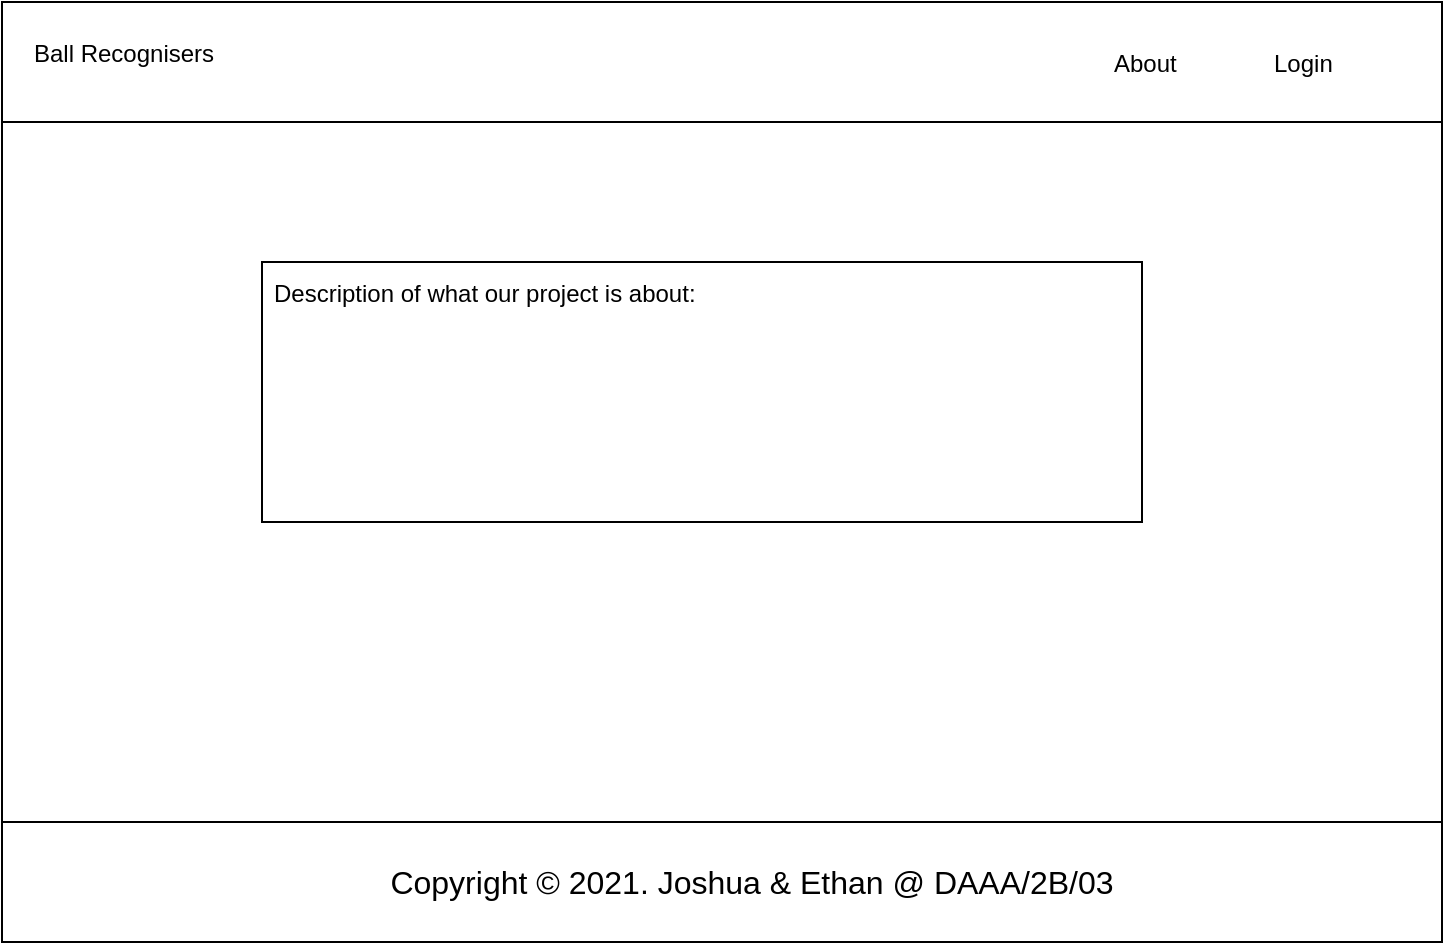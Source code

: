 <mxfile version="16.4.5" type="gitlab">
  <diagram id="i3_nHU3DD3lF7xoDMfsA" name="Page-1">
    <mxGraphModel dx="782" dy="468" grid="1" gridSize="10" guides="1" tooltips="1" connect="1" arrows="1" fold="1" page="1" pageScale="1" pageWidth="850" pageHeight="1100" math="0" shadow="0">
      <root>
        <mxCell id="0" />
        <mxCell id="1" parent="0" />
        <mxCell id="5FxgzG87OndFt6VdIlo1-1" value="" style="rounded=0;whiteSpace=wrap;html=1;" vertex="1" parent="1">
          <mxGeometry x="40" y="10" width="720" height="470" as="geometry" />
        </mxCell>
        <mxCell id="5FxgzG87OndFt6VdIlo1-2" value="" style="rounded=0;whiteSpace=wrap;html=1;" vertex="1" parent="1">
          <mxGeometry x="40" y="10" width="720" height="60" as="geometry" />
        </mxCell>
        <mxCell id="5FxgzG87OndFt6VdIlo1-3" value="Login" style="text;strokeColor=none;fillColor=none;align=left;verticalAlign=middle;spacingLeft=4;spacingRight=4;overflow=hidden;points=[[0,0.5],[1,0.5]];portConstraint=eastwest;rotatable=0;" vertex="1" parent="1">
          <mxGeometry x="670" y="25" width="80" height="30" as="geometry" />
        </mxCell>
        <mxCell id="5FxgzG87OndFt6VdIlo1-4" value="About" style="text;strokeColor=none;fillColor=none;align=left;verticalAlign=middle;spacingLeft=4;spacingRight=4;overflow=hidden;points=[[0,0.5],[1,0.5]];portConstraint=eastwest;rotatable=0;" vertex="1" parent="1">
          <mxGeometry x="590" y="25" width="80" height="30" as="geometry" />
        </mxCell>
        <mxCell id="5FxgzG87OndFt6VdIlo1-5" value="" style="rounded=0;whiteSpace=wrap;html=1;" vertex="1" parent="1">
          <mxGeometry x="170" y="140" width="440" height="130" as="geometry" />
        </mxCell>
        <mxCell id="5FxgzG87OndFt6VdIlo1-6" value="Description of what our project is about:" style="text;strokeColor=none;fillColor=none;align=left;verticalAlign=middle;spacingLeft=4;spacingRight=4;overflow=hidden;points=[[0,0.5],[1,0.5]];portConstraint=eastwest;rotatable=0;" vertex="1" parent="1">
          <mxGeometry x="170" y="140" width="440" height="30" as="geometry" />
        </mxCell>
        <mxCell id="5FxgzG87OndFt6VdIlo1-7" value="Ball Recognisers" style="text;strokeColor=none;fillColor=none;align=left;verticalAlign=middle;spacingLeft=4;spacingRight=4;overflow=hidden;points=[[0,0.5],[1,0.5]];portConstraint=eastwest;rotatable=0;" vertex="1" parent="1">
          <mxGeometry x="50" y="20" width="150" height="30" as="geometry" />
        </mxCell>
        <mxCell id="5FxgzG87OndFt6VdIlo1-8" value="" style="rounded=0;whiteSpace=wrap;html=1;" vertex="1" parent="1">
          <mxGeometry x="40" y="420" width="720" height="60" as="geometry" />
        </mxCell>
        <mxCell id="5FxgzG87OndFt6VdIlo1-9" value="&lt;span style=&quot;font-family: , , &amp;#34;segoe ui&amp;#34; , &amp;#34;roboto&amp;#34; , &amp;#34;helvetica neue&amp;#34; , &amp;#34;arial&amp;#34; , &amp;#34;noto sans&amp;#34; , &amp;#34;liberation sans&amp;#34; , sans-serif , &amp;#34;apple color emoji&amp;#34; , &amp;#34;segoe ui emoji&amp;#34; , &amp;#34;segoe ui symbol&amp;#34; , &amp;#34;noto color emoji&amp;#34; ; font-size: 16px&quot;&gt;Copyright © 2021. Joshua &amp;amp; Ethan @ DAAA/2B/03&lt;/span&gt;" style="text;html=1;strokeColor=none;fillColor=none;align=center;verticalAlign=middle;whiteSpace=wrap;rounded=0;" vertex="1" parent="1">
          <mxGeometry x="90" y="435" width="650" height="30" as="geometry" />
        </mxCell>
      </root>
    </mxGraphModel>
  </diagram>
</mxfile>
